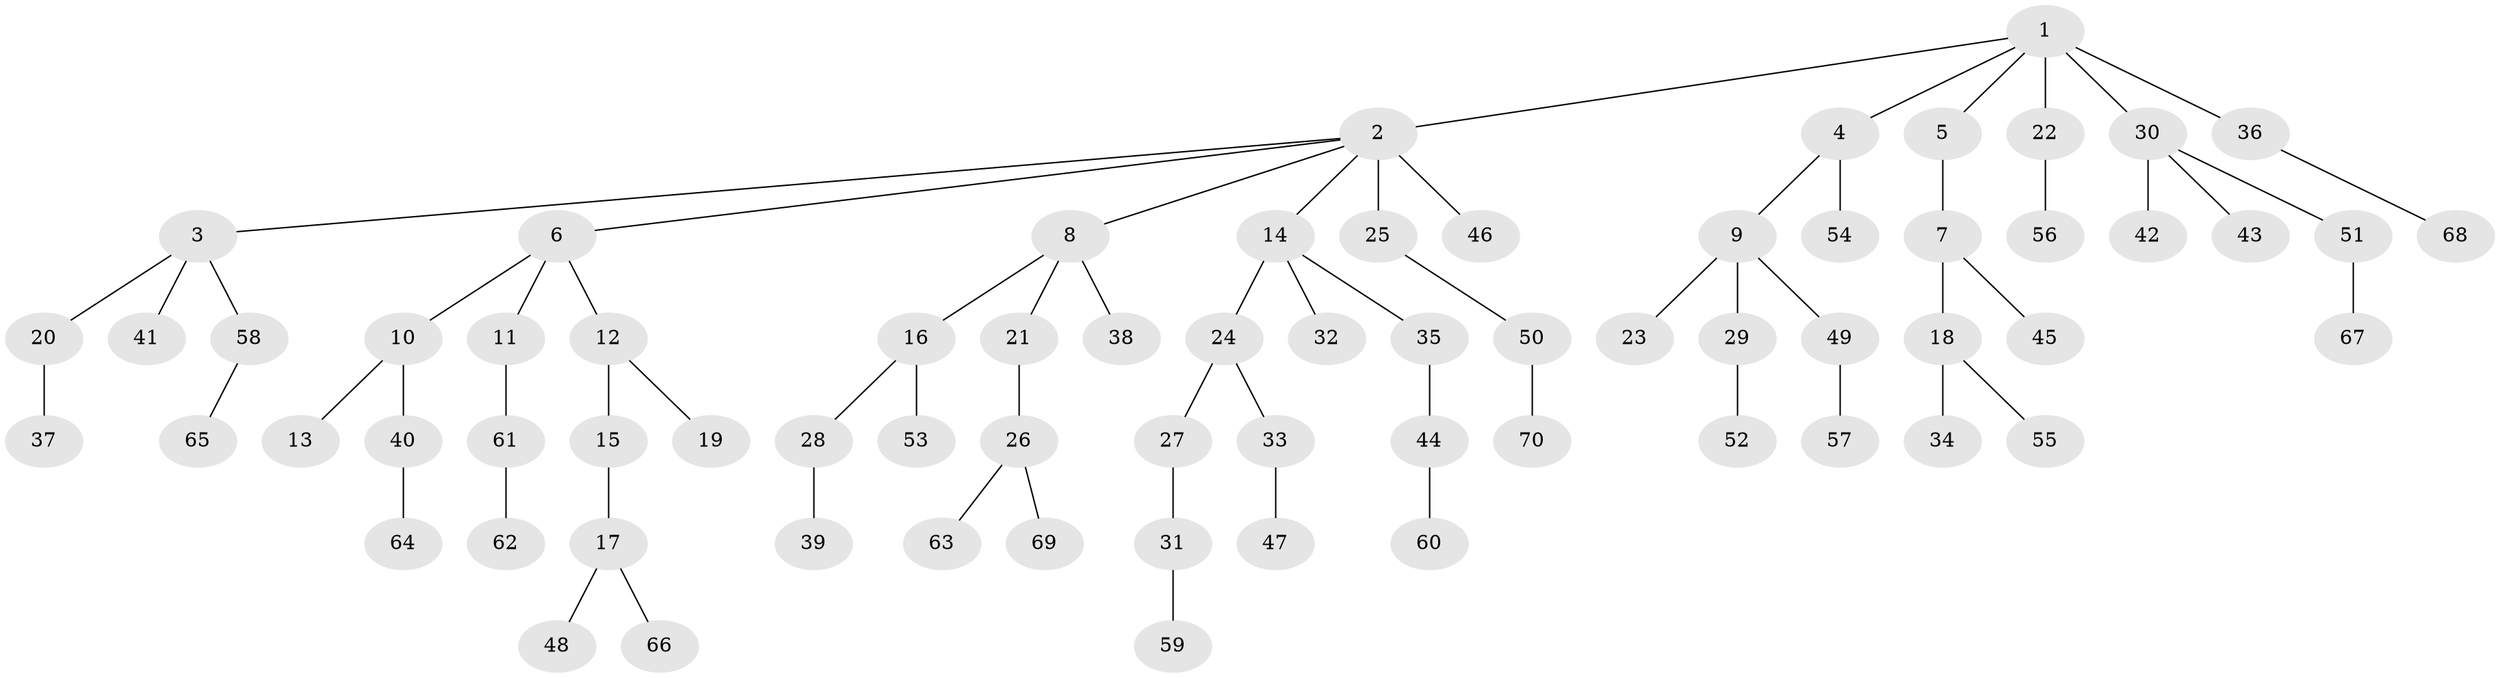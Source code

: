 // original degree distribution, {8: 0.007142857142857143, 7: 0.007142857142857143, 5: 0.03571428571428571, 3: 0.1357142857142857, 4: 0.05, 2: 0.29285714285714287, 6: 0.007142857142857143, 1: 0.4642857142857143}
// Generated by graph-tools (version 1.1) at 2025/37/03/09/25 02:37:09]
// undirected, 70 vertices, 69 edges
graph export_dot {
graph [start="1"]
  node [color=gray90,style=filled];
  1;
  2;
  3;
  4;
  5;
  6;
  7;
  8;
  9;
  10;
  11;
  12;
  13;
  14;
  15;
  16;
  17;
  18;
  19;
  20;
  21;
  22;
  23;
  24;
  25;
  26;
  27;
  28;
  29;
  30;
  31;
  32;
  33;
  34;
  35;
  36;
  37;
  38;
  39;
  40;
  41;
  42;
  43;
  44;
  45;
  46;
  47;
  48;
  49;
  50;
  51;
  52;
  53;
  54;
  55;
  56;
  57;
  58;
  59;
  60;
  61;
  62;
  63;
  64;
  65;
  66;
  67;
  68;
  69;
  70;
  1 -- 2 [weight=1.0];
  1 -- 4 [weight=1.0];
  1 -- 5 [weight=1.0];
  1 -- 22 [weight=1.0];
  1 -- 30 [weight=1.0];
  1 -- 36 [weight=2.0];
  2 -- 3 [weight=1.0];
  2 -- 6 [weight=1.0];
  2 -- 8 [weight=1.0];
  2 -- 14 [weight=1.0];
  2 -- 25 [weight=1.0];
  2 -- 46 [weight=3.0];
  3 -- 20 [weight=1.0];
  3 -- 41 [weight=1.0];
  3 -- 58 [weight=1.0];
  4 -- 9 [weight=1.0];
  4 -- 54 [weight=1.0];
  5 -- 7 [weight=1.0];
  6 -- 10 [weight=1.0];
  6 -- 11 [weight=1.0];
  6 -- 12 [weight=1.0];
  7 -- 18 [weight=1.0];
  7 -- 45 [weight=1.0];
  8 -- 16 [weight=1.0];
  8 -- 21 [weight=1.0];
  8 -- 38 [weight=1.0];
  9 -- 23 [weight=1.0];
  9 -- 29 [weight=1.0];
  9 -- 49 [weight=1.0];
  10 -- 13 [weight=1.0];
  10 -- 40 [weight=1.0];
  11 -- 61 [weight=1.0];
  12 -- 15 [weight=1.0];
  12 -- 19 [weight=1.0];
  14 -- 24 [weight=1.0];
  14 -- 32 [weight=1.0];
  14 -- 35 [weight=1.0];
  15 -- 17 [weight=1.0];
  16 -- 28 [weight=1.0];
  16 -- 53 [weight=2.0];
  17 -- 48 [weight=1.0];
  17 -- 66 [weight=1.0];
  18 -- 34 [weight=3.0];
  18 -- 55 [weight=1.0];
  20 -- 37 [weight=2.0];
  21 -- 26 [weight=2.0];
  22 -- 56 [weight=1.0];
  24 -- 27 [weight=1.0];
  24 -- 33 [weight=1.0];
  25 -- 50 [weight=1.0];
  26 -- 63 [weight=1.0];
  26 -- 69 [weight=1.0];
  27 -- 31 [weight=1.0];
  28 -- 39 [weight=1.0];
  29 -- 52 [weight=1.0];
  30 -- 42 [weight=1.0];
  30 -- 43 [weight=1.0];
  30 -- 51 [weight=1.0];
  31 -- 59 [weight=1.0];
  33 -- 47 [weight=1.0];
  35 -- 44 [weight=1.0];
  36 -- 68 [weight=1.0];
  40 -- 64 [weight=2.0];
  44 -- 60 [weight=1.0];
  49 -- 57 [weight=1.0];
  50 -- 70 [weight=1.0];
  51 -- 67 [weight=1.0];
  58 -- 65 [weight=1.0];
  61 -- 62 [weight=1.0];
}

